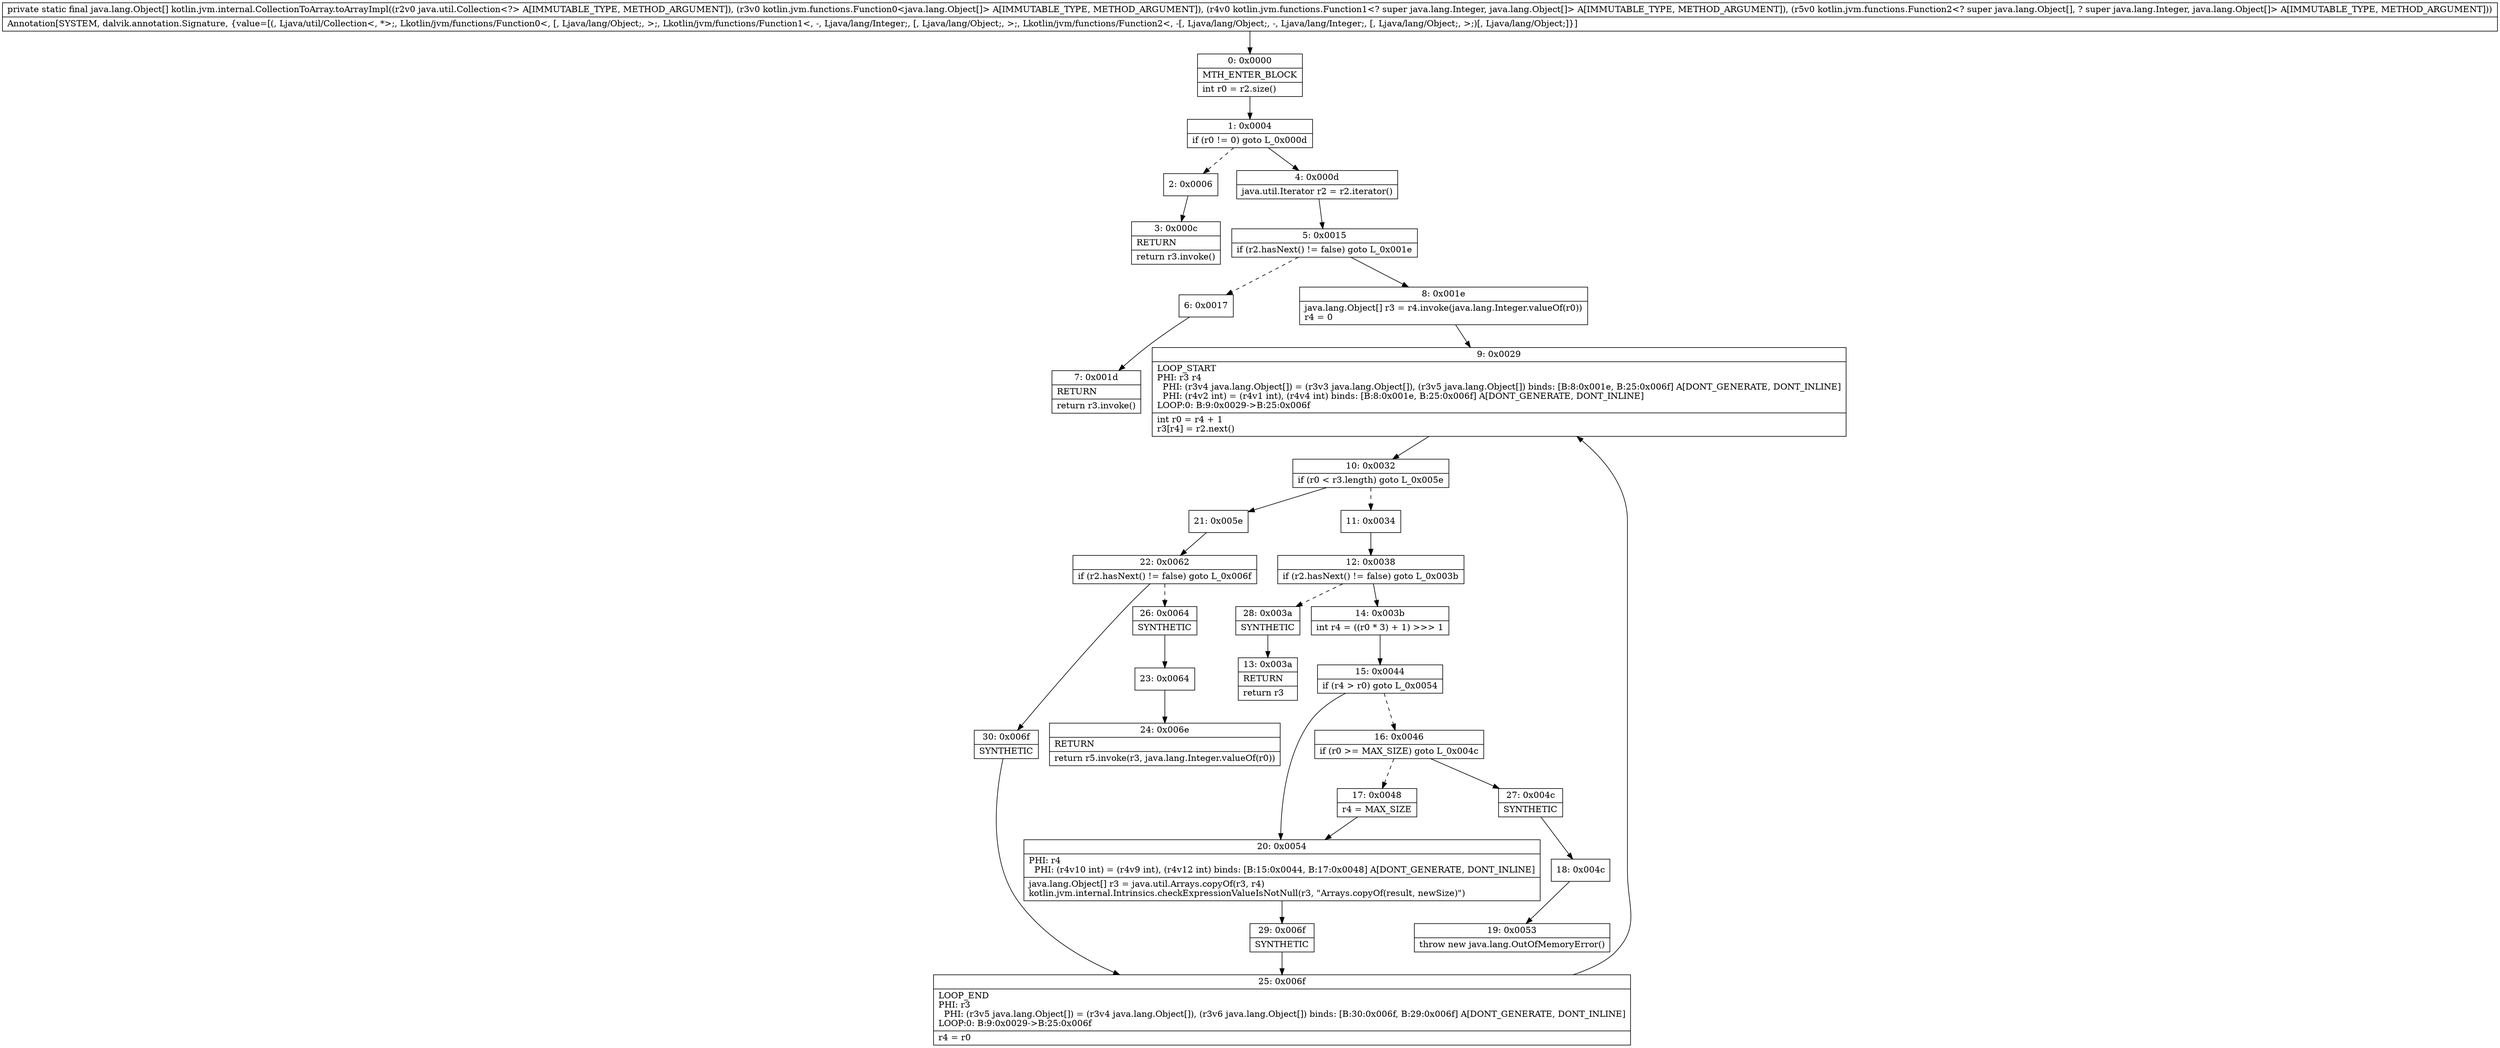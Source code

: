 digraph "CFG forkotlin.jvm.internal.CollectionToArray.toArrayImpl(Ljava\/util\/Collection;Lkotlin\/jvm\/functions\/Function0;Lkotlin\/jvm\/functions\/Function1;Lkotlin\/jvm\/functions\/Function2;)[Ljava\/lang\/Object;" {
Node_0 [shape=record,label="{0\:\ 0x0000|MTH_ENTER_BLOCK\l|int r0 = r2.size()\l}"];
Node_1 [shape=record,label="{1\:\ 0x0004|if (r0 != 0) goto L_0x000d\l}"];
Node_2 [shape=record,label="{2\:\ 0x0006}"];
Node_3 [shape=record,label="{3\:\ 0x000c|RETURN\l|return r3.invoke()\l}"];
Node_4 [shape=record,label="{4\:\ 0x000d|java.util.Iterator r2 = r2.iterator()\l}"];
Node_5 [shape=record,label="{5\:\ 0x0015|if (r2.hasNext() != false) goto L_0x001e\l}"];
Node_6 [shape=record,label="{6\:\ 0x0017}"];
Node_7 [shape=record,label="{7\:\ 0x001d|RETURN\l|return r3.invoke()\l}"];
Node_8 [shape=record,label="{8\:\ 0x001e|java.lang.Object[] r3 = r4.invoke(java.lang.Integer.valueOf(r0))\lr4 = 0\l}"];
Node_9 [shape=record,label="{9\:\ 0x0029|LOOP_START\lPHI: r3 r4 \l  PHI: (r3v4 java.lang.Object[]) = (r3v3 java.lang.Object[]), (r3v5 java.lang.Object[]) binds: [B:8:0x001e, B:25:0x006f] A[DONT_GENERATE, DONT_INLINE]\l  PHI: (r4v2 int) = (r4v1 int), (r4v4 int) binds: [B:8:0x001e, B:25:0x006f] A[DONT_GENERATE, DONT_INLINE]\lLOOP:0: B:9:0x0029\-\>B:25:0x006f\l|int r0 = r4 + 1\lr3[r4] = r2.next()\l}"];
Node_10 [shape=record,label="{10\:\ 0x0032|if (r0 \< r3.length) goto L_0x005e\l}"];
Node_11 [shape=record,label="{11\:\ 0x0034}"];
Node_12 [shape=record,label="{12\:\ 0x0038|if (r2.hasNext() != false) goto L_0x003b\l}"];
Node_13 [shape=record,label="{13\:\ 0x003a|RETURN\l|return r3\l}"];
Node_14 [shape=record,label="{14\:\ 0x003b|int r4 = ((r0 * 3) + 1) \>\>\> 1\l}"];
Node_15 [shape=record,label="{15\:\ 0x0044|if (r4 \> r0) goto L_0x0054\l}"];
Node_16 [shape=record,label="{16\:\ 0x0046|if (r0 \>= MAX_SIZE) goto L_0x004c\l}"];
Node_17 [shape=record,label="{17\:\ 0x0048|r4 = MAX_SIZE\l}"];
Node_18 [shape=record,label="{18\:\ 0x004c}"];
Node_19 [shape=record,label="{19\:\ 0x0053|throw new java.lang.OutOfMemoryError()\l}"];
Node_20 [shape=record,label="{20\:\ 0x0054|PHI: r4 \l  PHI: (r4v10 int) = (r4v9 int), (r4v12 int) binds: [B:15:0x0044, B:17:0x0048] A[DONT_GENERATE, DONT_INLINE]\l|java.lang.Object[] r3 = java.util.Arrays.copyOf(r3, r4)\lkotlin.jvm.internal.Intrinsics.checkExpressionValueIsNotNull(r3, \"Arrays.copyOf(result, newSize)\")\l}"];
Node_21 [shape=record,label="{21\:\ 0x005e}"];
Node_22 [shape=record,label="{22\:\ 0x0062|if (r2.hasNext() != false) goto L_0x006f\l}"];
Node_23 [shape=record,label="{23\:\ 0x0064}"];
Node_24 [shape=record,label="{24\:\ 0x006e|RETURN\l|return r5.invoke(r3, java.lang.Integer.valueOf(r0))\l}"];
Node_25 [shape=record,label="{25\:\ 0x006f|LOOP_END\lPHI: r3 \l  PHI: (r3v5 java.lang.Object[]) = (r3v4 java.lang.Object[]), (r3v6 java.lang.Object[]) binds: [B:30:0x006f, B:29:0x006f] A[DONT_GENERATE, DONT_INLINE]\lLOOP:0: B:9:0x0029\-\>B:25:0x006f\l|r4 = r0\l}"];
Node_26 [shape=record,label="{26\:\ 0x0064|SYNTHETIC\l}"];
Node_27 [shape=record,label="{27\:\ 0x004c|SYNTHETIC\l}"];
Node_28 [shape=record,label="{28\:\ 0x003a|SYNTHETIC\l}"];
Node_29 [shape=record,label="{29\:\ 0x006f|SYNTHETIC\l}"];
Node_30 [shape=record,label="{30\:\ 0x006f|SYNTHETIC\l}"];
MethodNode[shape=record,label="{private static final java.lang.Object[] kotlin.jvm.internal.CollectionToArray.toArrayImpl((r2v0 java.util.Collection\<?\> A[IMMUTABLE_TYPE, METHOD_ARGUMENT]), (r3v0 kotlin.jvm.functions.Function0\<java.lang.Object[]\> A[IMMUTABLE_TYPE, METHOD_ARGUMENT]), (r4v0 kotlin.jvm.functions.Function1\<? super java.lang.Integer, java.lang.Object[]\> A[IMMUTABLE_TYPE, METHOD_ARGUMENT]), (r5v0 kotlin.jvm.functions.Function2\<? super java.lang.Object[], ? super java.lang.Integer, java.lang.Object[]\> A[IMMUTABLE_TYPE, METHOD_ARGUMENT]))  | Annotation[SYSTEM, dalvik.annotation.Signature, \{value=[(, Ljava\/util\/Collection\<, *\>;, Lkotlin\/jvm\/functions\/Function0\<, [, Ljava\/lang\/Object;, \>;, Lkotlin\/jvm\/functions\/Function1\<, \-, Ljava\/lang\/Integer;, [, Ljava\/lang\/Object;, \>;, Lkotlin\/jvm\/functions\/Function2\<, \-[, Ljava\/lang\/Object;, \-, Ljava\/lang\/Integer;, [, Ljava\/lang\/Object;, \>;)[, Ljava\/lang\/Object;]\}]\l}"];
MethodNode -> Node_0;
Node_0 -> Node_1;
Node_1 -> Node_2[style=dashed];
Node_1 -> Node_4;
Node_2 -> Node_3;
Node_4 -> Node_5;
Node_5 -> Node_6[style=dashed];
Node_5 -> Node_8;
Node_6 -> Node_7;
Node_8 -> Node_9;
Node_9 -> Node_10;
Node_10 -> Node_11[style=dashed];
Node_10 -> Node_21;
Node_11 -> Node_12;
Node_12 -> Node_14;
Node_12 -> Node_28[style=dashed];
Node_14 -> Node_15;
Node_15 -> Node_16[style=dashed];
Node_15 -> Node_20;
Node_16 -> Node_17[style=dashed];
Node_16 -> Node_27;
Node_17 -> Node_20;
Node_18 -> Node_19;
Node_20 -> Node_29;
Node_21 -> Node_22;
Node_22 -> Node_26[style=dashed];
Node_22 -> Node_30;
Node_23 -> Node_24;
Node_25 -> Node_9;
Node_26 -> Node_23;
Node_27 -> Node_18;
Node_28 -> Node_13;
Node_29 -> Node_25;
Node_30 -> Node_25;
}

